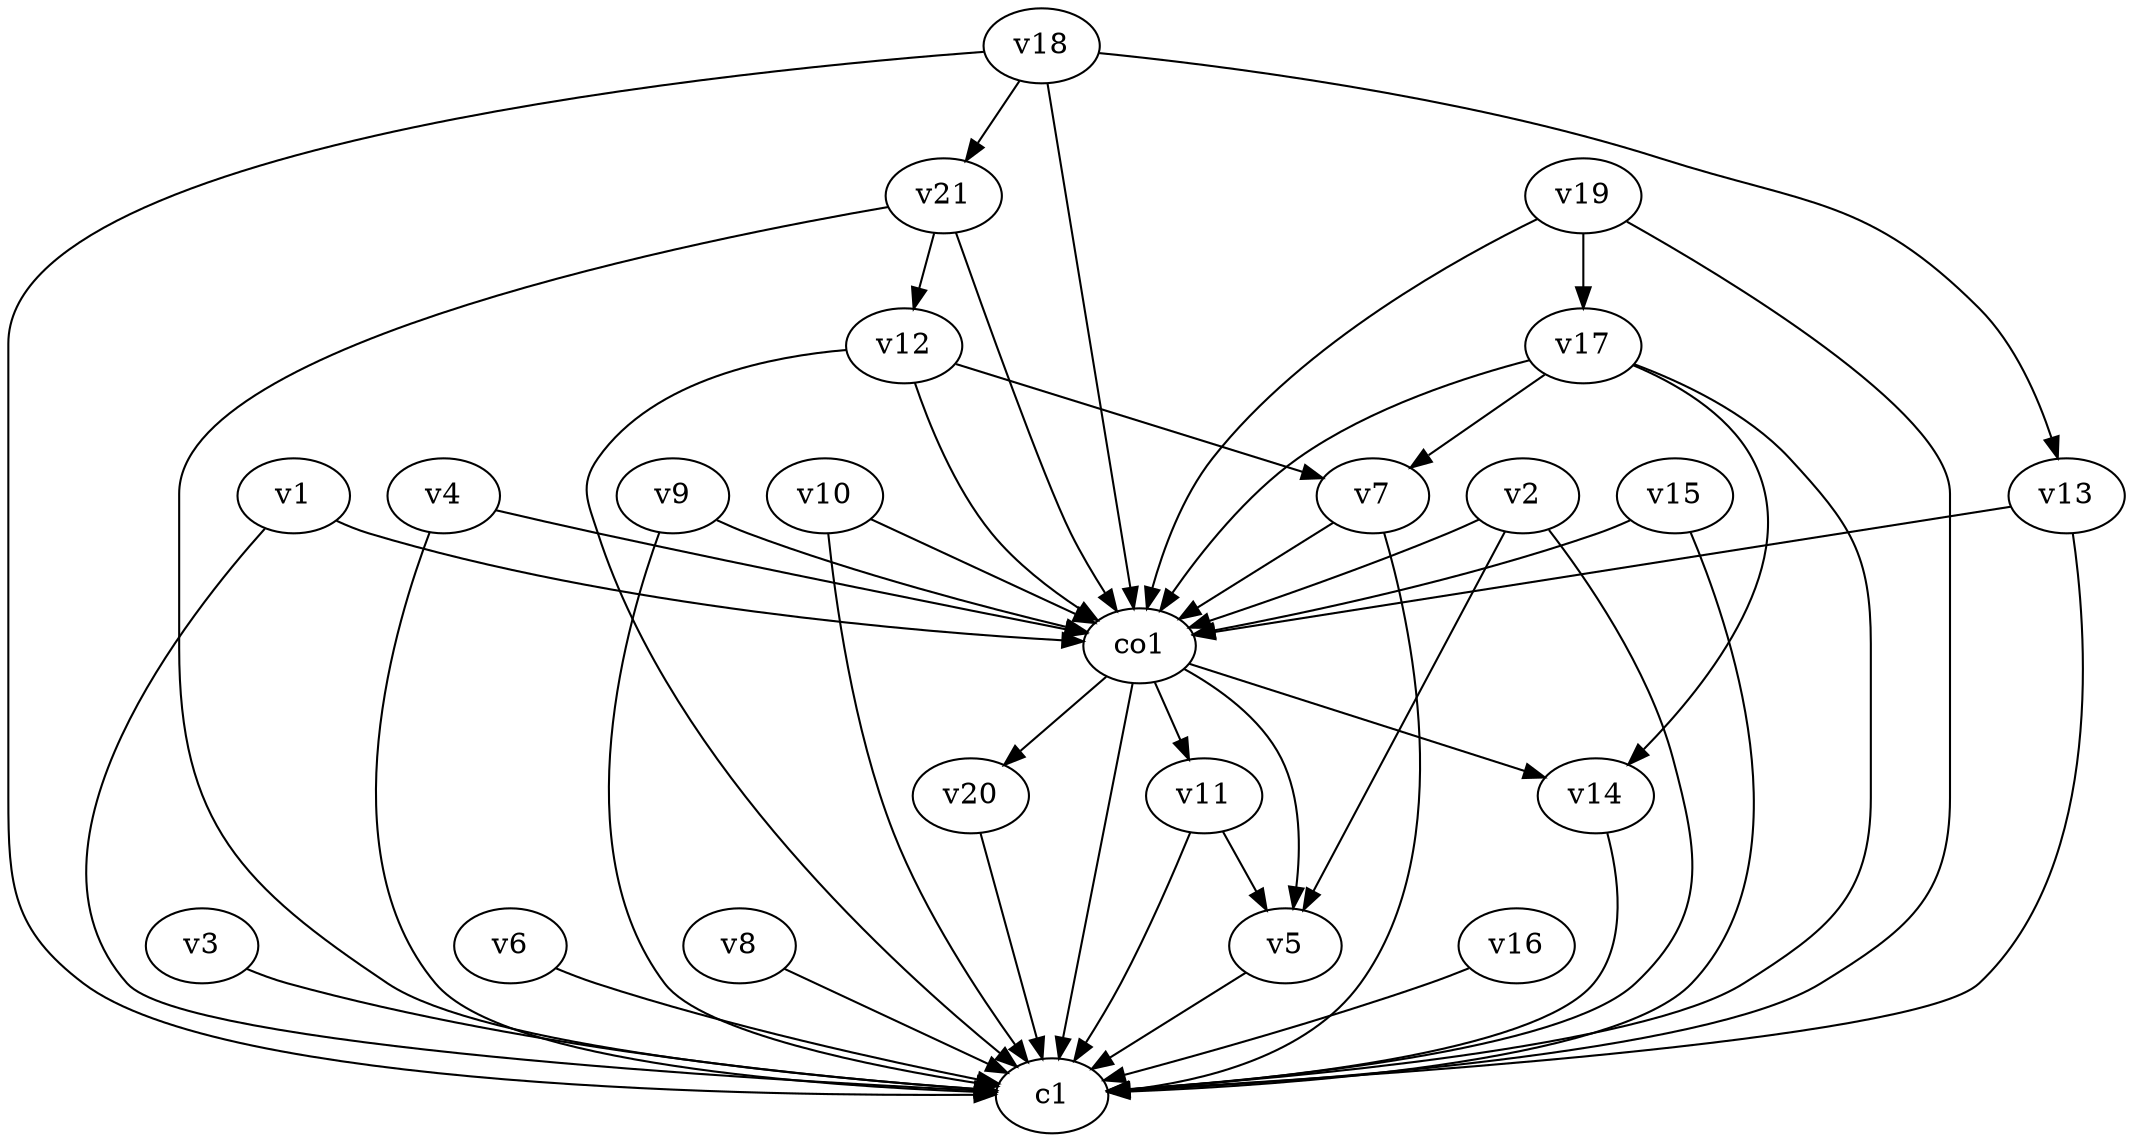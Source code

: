 strict digraph  {
c1;
v1;
v2;
v3;
v4;
v5;
v6;
v7;
v8;
v9;
v10;
v11;
v12;
v13;
v14;
v15;
v16;
v17;
v18;
v19;
v20;
v21;
co1;
v1 -> c1  [weight=1];
v1 -> co1  [weight=1];
v2 -> c1  [weight=1];
v2 -> co1  [weight=1];
v2 -> v5  [weight=1];
v3 -> c1  [weight=1];
v4 -> c1  [weight=1];
v4 -> co1  [weight=1];
v5 -> c1  [weight=1];
v6 -> c1  [weight=1];
v7 -> c1  [weight=1];
v7 -> co1  [weight=1];
v8 -> c1  [weight=1];
v9 -> c1  [weight=1];
v9 -> co1  [weight=1];
v10 -> c1  [weight=1];
v10 -> co1  [weight=1];
v11 -> c1  [weight=1];
v11 -> v5  [weight=1];
v12 -> c1  [weight=1];
v12 -> co1  [weight=1];
v12 -> v7  [weight=1];
v13 -> c1  [weight=1];
v13 -> co1  [weight=1];
v14 -> c1  [weight=1];
v15 -> c1  [weight=1];
v15 -> co1  [weight=1];
v16 -> c1  [weight=1];
v17 -> c1  [weight=1];
v17 -> v14  [weight=1];
v17 -> co1  [weight=1];
v17 -> v7  [weight=1];
v18 -> c1  [weight=1];
v18 -> v13  [weight=1];
v18 -> co1  [weight=1];
v18 -> v21  [weight=1];
v19 -> c1  [weight=1];
v19 -> v17  [weight=1];
v19 -> co1  [weight=1];
v20 -> c1  [weight=1];
v21 -> c1  [weight=1];
v21 -> co1  [weight=1];
v21 -> v12  [weight=1];
co1 -> c1  [weight=1];
co1 -> v14  [weight=1];
co1 -> v20  [weight=1];
co1 -> v11  [weight=1];
co1 -> v5  [weight=1];
}
